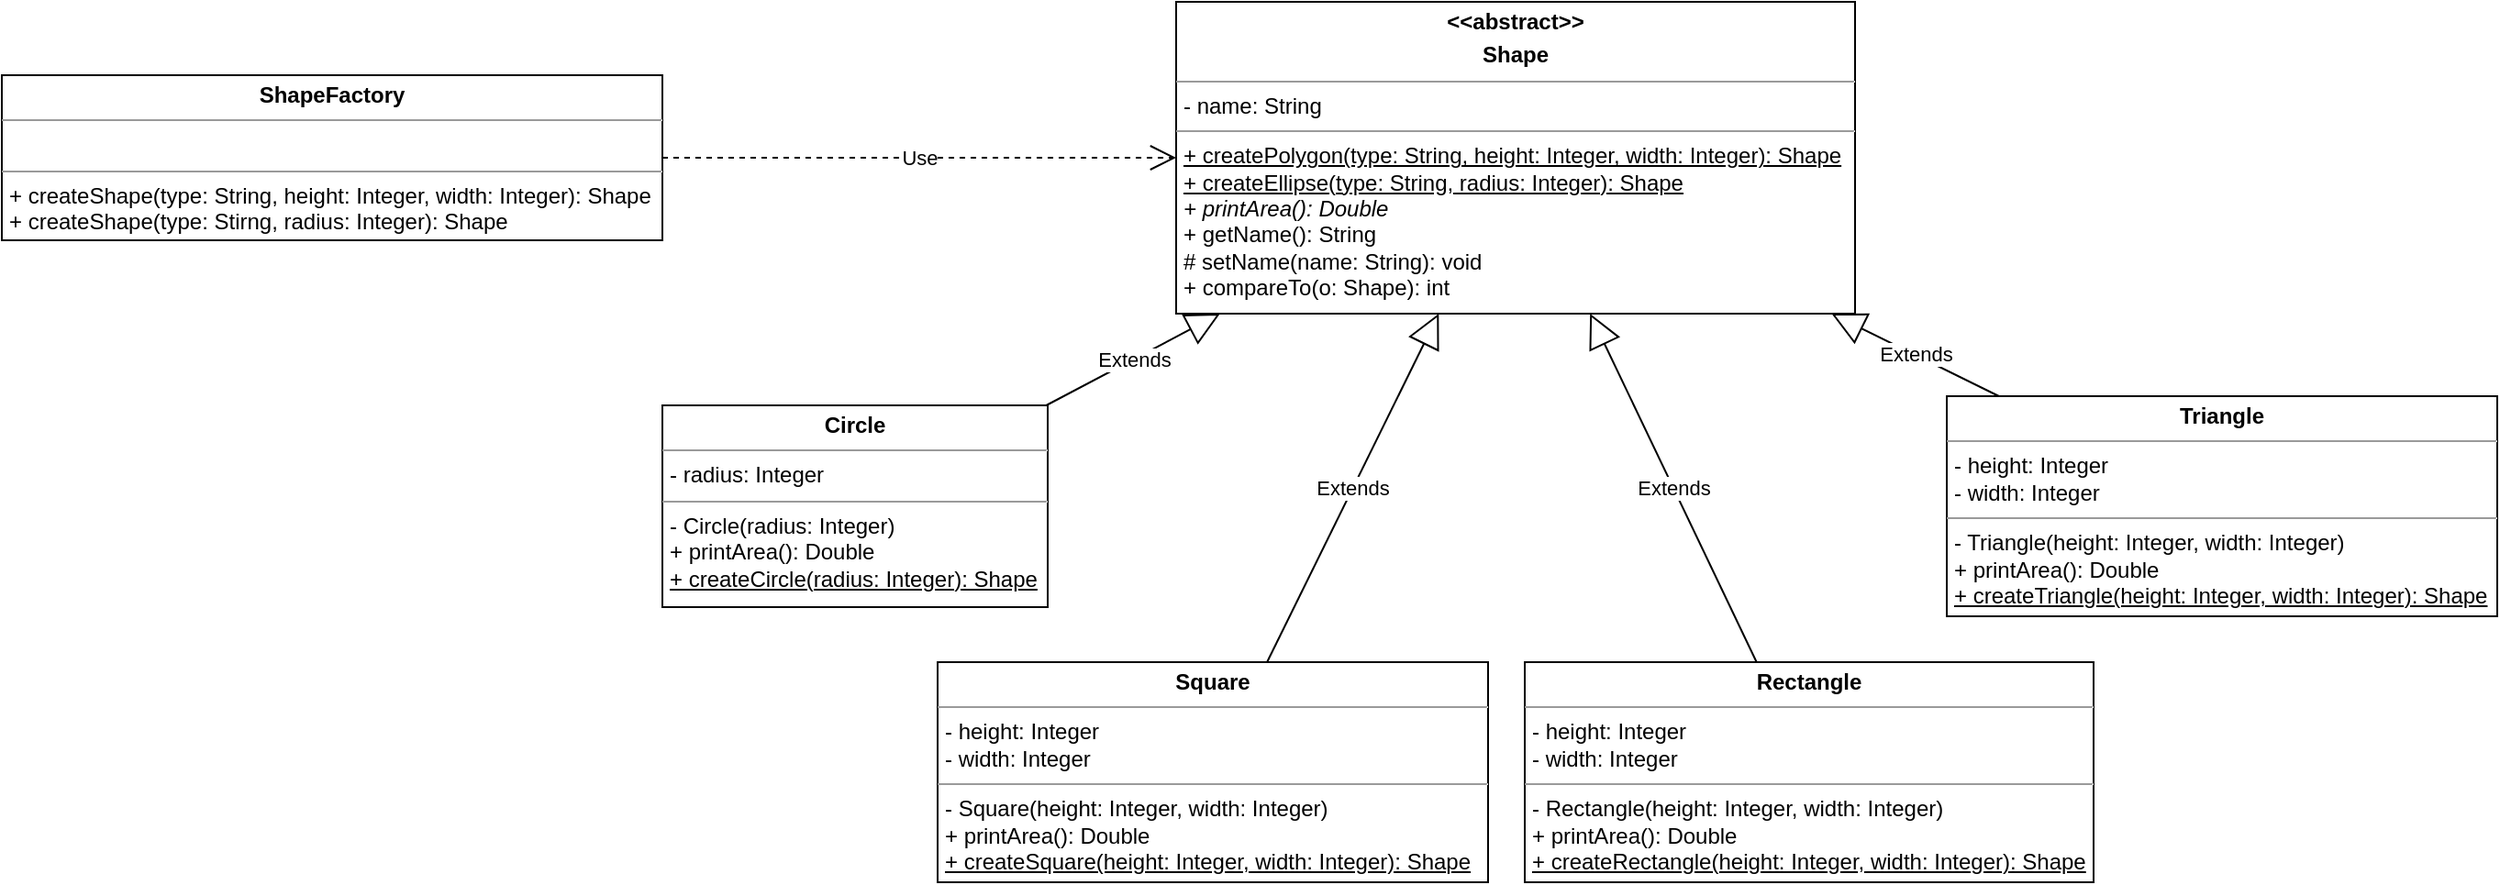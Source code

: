 <mxfile version="13.0.9" type="onedrive"><diagram id="T1g-97AQJGrW_lfP0ImQ" name="Page-1"><mxGraphModel dx="1730" dy="913" grid="1" gridSize="10" guides="1" tooltips="1" connect="1" arrows="1" fold="1" page="1" pageScale="1" pageWidth="1600" pageHeight="900" math="0" shadow="0"><root><mxCell id="0"/><mxCell id="1" parent="0"/><mxCell id="3H_wpBWtTqrlpLNoNPMg-3" value="&lt;p style=&quot;margin: 0px ; margin-top: 4px ; text-align: center&quot;&gt;&lt;b&gt;ShapeFactory&lt;/b&gt;&lt;/p&gt;&lt;hr size=&quot;1&quot;&gt;&lt;p style=&quot;margin: 0px ; margin-left: 4px&quot;&gt;&lt;br&gt;&lt;/p&gt;&lt;hr size=&quot;1&quot;&gt;&lt;p style=&quot;margin: 0px ; margin-left: 4px&quot;&gt;+ createShape(type: String, height: Integer, width: Integer): Shape&lt;/p&gt;&lt;p style=&quot;margin: 0px ; margin-left: 4px&quot;&gt;+ createShape(type: Stirng, radius: Integer): Shape&lt;/p&gt;" style="verticalAlign=top;align=left;overflow=fill;fontSize=12;fontFamily=Helvetica;html=1;" parent="1" vertex="1"><mxGeometry x="120" y="250" width="360" height="90" as="geometry"/></mxCell><mxCell id="3H_wpBWtTqrlpLNoNPMg-4" value="&lt;p style=&quot;margin: 0px ; margin-top: 4px ; text-align: center&quot;&gt;&lt;b&gt;&amp;lt;&amp;lt;abstract&amp;gt;&amp;gt;&lt;/b&gt;&lt;/p&gt;&lt;p style=&quot;margin: 0px ; margin-top: 4px ; text-align: center&quot;&gt;&lt;b&gt;Shape&lt;/b&gt;&lt;/p&gt;&lt;hr size=&quot;1&quot;&gt;&lt;p style=&quot;margin: 0px ; margin-left: 4px&quot;&gt;- name: String&lt;/p&gt;&lt;hr size=&quot;1&quot;&gt;&lt;p style=&quot;margin: 0px ; margin-left: 4px&quot;&gt;&lt;u&gt;+ createPolygon(type: String, height: Integer, width: Integer): Shape&lt;/u&gt;&lt;/p&gt;&lt;p style=&quot;margin: 0px ; margin-left: 4px&quot;&gt;&lt;u&gt;+ createEllipse(type: String, radius: Integer): Shape&lt;/u&gt;&lt;/p&gt;&lt;p style=&quot;margin: 0px ; margin-left: 4px&quot;&gt;&lt;i&gt;+ printArea(): Double&lt;/i&gt;&lt;/p&gt;&lt;p style=&quot;margin: 0px ; margin-left: 4px&quot;&gt;+ getName(): String&lt;/p&gt;&lt;p style=&quot;margin: 0px ; margin-left: 4px&quot;&gt;# setName(name: String): void&lt;/p&gt;&lt;p style=&quot;margin: 0px ; margin-left: 4px&quot;&gt;+ compareTo(o: Shape): int&lt;/p&gt;" style="verticalAlign=top;align=left;overflow=fill;fontSize=12;fontFamily=Helvetica;html=1;" parent="1" vertex="1"><mxGeometry x="760" y="210" width="370" height="170" as="geometry"/></mxCell><mxCell id="uC0nlj7MM5dTbjJjYoaY-1" value="&lt;p style=&quot;margin: 0px ; margin-top: 4px ; text-align: center&quot;&gt;&lt;b&gt;Circle&lt;/b&gt;&lt;/p&gt;&lt;hr size=&quot;1&quot;&gt;&lt;p style=&quot;margin: 0px ; margin-left: 4px&quot;&gt;- radius: Integer&lt;/p&gt;&lt;hr size=&quot;1&quot;&gt;&lt;p style=&quot;margin: 0px ; margin-left: 4px&quot;&gt;- Circle(radius: Integer)&lt;/p&gt;&lt;p style=&quot;margin: 0px ; margin-left: 4px&quot;&gt;+ printArea(): Double&lt;/p&gt;&lt;p style=&quot;margin: 0px ; margin-left: 4px&quot;&gt;&lt;u&gt;+ createCircle(radius: Integer): Shape&lt;/u&gt;&lt;/p&gt;&lt;p style=&quot;margin: 0px ; margin-left: 4px&quot;&gt;&lt;br&gt;&lt;/p&gt;" style="verticalAlign=top;align=left;overflow=fill;fontSize=12;fontFamily=Helvetica;html=1;" vertex="1" parent="1"><mxGeometry x="480" y="430" width="210" height="110" as="geometry"/></mxCell><mxCell id="uC0nlj7MM5dTbjJjYoaY-2" value="&lt;p style=&quot;margin: 0px ; margin-top: 4px ; text-align: center&quot;&gt;&lt;b&gt;Square&lt;/b&gt;&lt;/p&gt;&lt;hr size=&quot;1&quot;&gt;&lt;p style=&quot;margin: 0px ; margin-left: 4px&quot;&gt;- height: Integer&lt;/p&gt;&lt;p style=&quot;margin: 0px ; margin-left: 4px&quot;&gt;- width: Integer&lt;/p&gt;&lt;hr size=&quot;1&quot;&gt;&lt;p style=&quot;margin: 0px ; margin-left: 4px&quot;&gt;- Square(height: Integer, width: Integer)&lt;/p&gt;&lt;p style=&quot;margin: 0px ; margin-left: 4px&quot;&gt;+ printArea(): Double&lt;/p&gt;&lt;p style=&quot;margin: 0px ; margin-left: 4px&quot;&gt;&lt;u&gt;+ createSquare(height: Integer, width: Integer): Shape&lt;/u&gt;&lt;/p&gt;&lt;p style=&quot;margin: 0px ; margin-left: 4px&quot;&gt;&lt;br&gt;&lt;/p&gt;" style="verticalAlign=top;align=left;overflow=fill;fontSize=12;fontFamily=Helvetica;html=1;" vertex="1" parent="1"><mxGeometry x="630" y="570" width="300" height="120" as="geometry"/></mxCell><mxCell id="uC0nlj7MM5dTbjJjYoaY-3" value="&lt;p style=&quot;margin: 0px ; margin-top: 4px ; text-align: center&quot;&gt;&lt;b&gt;Rectangle&lt;/b&gt;&lt;/p&gt;&lt;hr size=&quot;1&quot;&gt;&lt;p style=&quot;margin: 0px ; margin-left: 4px&quot;&gt;- height: Integer&lt;/p&gt;&lt;p style=&quot;margin: 0px ; margin-left: 4px&quot;&gt;- width: Integer&lt;/p&gt;&lt;hr size=&quot;1&quot;&gt;&lt;p style=&quot;margin: 0px ; margin-left: 4px&quot;&gt;- Rectangle(height: Integer, width: Integer)&lt;/p&gt;&lt;p style=&quot;margin: 0px ; margin-left: 4px&quot;&gt;+ printArea(): Double&lt;/p&gt;&lt;p style=&quot;margin: 0px ; margin-left: 4px&quot;&gt;&lt;u&gt;+ createRectangle(height: Integer, width: Integer): Shape&lt;/u&gt;&lt;/p&gt;&lt;p style=&quot;margin: 0px ; margin-left: 4px&quot;&gt;&lt;br&gt;&lt;/p&gt;" style="verticalAlign=top;align=left;overflow=fill;fontSize=12;fontFamily=Helvetica;html=1;" vertex="1" parent="1"><mxGeometry x="950" y="570" width="310" height="120" as="geometry"/></mxCell><mxCell id="uC0nlj7MM5dTbjJjYoaY-5" value="&lt;p style=&quot;margin: 0px ; margin-top: 4px ; text-align: center&quot;&gt;&lt;b&gt;Triangle&lt;/b&gt;&lt;/p&gt;&lt;hr size=&quot;1&quot;&gt;&lt;p style=&quot;margin: 0px ; margin-left: 4px&quot;&gt;- height: Integer&lt;/p&gt;&lt;p style=&quot;margin: 0px ; margin-left: 4px&quot;&gt;- width: Integer&lt;/p&gt;&lt;hr size=&quot;1&quot;&gt;&lt;p style=&quot;margin: 0px ; margin-left: 4px&quot;&gt;- Triangle(height: Integer, width: Integer)&lt;/p&gt;&lt;p style=&quot;margin: 0px ; margin-left: 4px&quot;&gt;+ printArea(): Double&lt;/p&gt;&lt;p style=&quot;margin: 0px ; margin-left: 4px&quot;&gt;&lt;u&gt;+ createTriangle(height: Integer, width: Integer): Shape&lt;/u&gt;&lt;/p&gt;&lt;p style=&quot;margin: 0px ; margin-left: 4px&quot;&gt;&lt;br&gt;&lt;/p&gt;" style="verticalAlign=top;align=left;overflow=fill;fontSize=12;fontFamily=Helvetica;html=1;" vertex="1" parent="1"><mxGeometry x="1180" y="425" width="300" height="120" as="geometry"/></mxCell><mxCell id="uC0nlj7MM5dTbjJjYoaY-7" value="Extends" style="endArrow=block;endSize=16;endFill=0;html=1;" edge="1" parent="1" source="uC0nlj7MM5dTbjJjYoaY-1" target="3H_wpBWtTqrlpLNoNPMg-4"><mxGeometry width="160" relative="1" as="geometry"><mxPoint x="590" y="330" as="sourcePoint"/><mxPoint x="750" y="330" as="targetPoint"/></mxGeometry></mxCell><mxCell id="uC0nlj7MM5dTbjJjYoaY-8" value="Extends" style="endArrow=block;endSize=16;endFill=0;html=1;" edge="1" parent="1" source="uC0nlj7MM5dTbjJjYoaY-5" target="3H_wpBWtTqrlpLNoNPMg-4"><mxGeometry width="160" relative="1" as="geometry"><mxPoint x="1210" y="310" as="sourcePoint"/><mxPoint x="1370" y="310" as="targetPoint"/></mxGeometry></mxCell><mxCell id="uC0nlj7MM5dTbjJjYoaY-9" value="Extends" style="endArrow=block;endSize=16;endFill=0;html=1;" edge="1" parent="1" source="uC0nlj7MM5dTbjJjYoaY-3" target="3H_wpBWtTqrlpLNoNPMg-4"><mxGeometry width="160" relative="1" as="geometry"><mxPoint x="910" y="420" as="sourcePoint"/><mxPoint x="1070" y="420" as="targetPoint"/></mxGeometry></mxCell><mxCell id="uC0nlj7MM5dTbjJjYoaY-10" value="Extends" style="endArrow=block;endSize=16;endFill=0;html=1;" edge="1" parent="1" source="uC0nlj7MM5dTbjJjYoaY-2" target="3H_wpBWtTqrlpLNoNPMg-4"><mxGeometry width="160" relative="1" as="geometry"><mxPoint x="800" y="530" as="sourcePoint"/><mxPoint x="960" y="530" as="targetPoint"/></mxGeometry></mxCell><mxCell id="uC0nlj7MM5dTbjJjYoaY-12" value="Use" style="endArrow=open;endSize=12;dashed=1;html=1;" edge="1" parent="1" source="3H_wpBWtTqrlpLNoNPMg-3" target="3H_wpBWtTqrlpLNoNPMg-4"><mxGeometry width="160" relative="1" as="geometry"><mxPoint x="377" y="264.6" as="sourcePoint"/><mxPoint x="767" y="285.4" as="targetPoint"/></mxGeometry></mxCell></root></mxGraphModel></diagram></mxfile>
